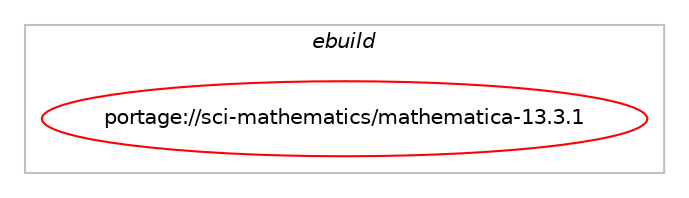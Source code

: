 digraph prolog {

# *************
# Graph options
# *************

newrank=true;
concentrate=true;
compound=true;
graph [rankdir=LR,fontname=Helvetica,fontsize=10,ranksep=1.5];#, ranksep=2.5, nodesep=0.2];
edge  [arrowhead=vee];
node  [fontname=Helvetica,fontsize=10];

# **********
# The ebuild
# **********

subgraph cluster_leftcol {
color=gray;
label=<<i>ebuild</i>>;
id [label="portage://sci-mathematics/mathematica-13.3.1", color=red, width=4, href="../sci-mathematics/mathematica-13.3.1.svg"];
}

# ****************
# The dependencies
# ****************

subgraph cluster_midcol {
color=gray;
label=<<i>dependencies</i>>;
subgraph cluster_compile {
fillcolor="#eeeeee";
style=filled;
label=<<i>compile</i>>;
# *** BEGIN UNKNOWN DEPENDENCY TYPE (TODO) ***
# id -> equal(use_conditional_group(positive,R,portage://sci-mathematics/mathematica-13.3.1,[package_dependency(portage://sci-mathematics/mathematica-13.3.1,install,no,dev-lang,R,none,[,,],[],[])]))
# *** END UNKNOWN DEPENDENCY TYPE (TODO) ***

# *** BEGIN UNKNOWN DEPENDENCY TYPE (TODO) ***
# id -> equal(use_conditional_group(positive,cuda,portage://sci-mathematics/mathematica-13.3.1,[package_dependency(portage://sci-mathematics/mathematica-13.3.1,install,no,dev-util,nvidia-cuda-toolkit,greaterequal,[11,,,11],[],[]),package_dependency(portage://sci-mathematics/mathematica-13.3.1,install,no,dev-util,nvidia-cuda-toolkit,smaller,[13,,,13],[],[])]))
# *** END UNKNOWN DEPENDENCY TYPE (TODO) ***

# *** BEGIN UNKNOWN DEPENDENCY TYPE (TODO) ***
# id -> equal(use_conditional_group(positive,ffmpeg,portage://sci-mathematics/mathematica-13.3.1,[any_of_group([package_dependency(portage://sci-mathematics/mathematica-13.3.1,install,no,media-video,ffmpeg,none,[,,],[slot(0),subslot(56.58.58)],[]),package_dependency(portage://sci-mathematics/mathematica-13.3.1,install,no,media-video,ffmpeg,none,[,,],[slot(0),subslot(58.60.60)],[])])]))
# *** END UNKNOWN DEPENDENCY TYPE (TODO) ***

# *** BEGIN UNKNOWN DEPENDENCY TYPE (TODO) ***
# id -> equal(package_dependency(portage://sci-mathematics/mathematica-13.3.1,install,no,dev-qt,qt5compat,none,[,,],[slot(6)],[]))
# *** END UNKNOWN DEPENDENCY TYPE (TODO) ***

# *** BEGIN UNKNOWN DEPENDENCY TYPE (TODO) ***
# id -> equal(package_dependency(portage://sci-mathematics/mathematica-13.3.1,install,no,dev-qt,qtbase,none,[,,],[slot(6)],[use(enable(eglfs),none),use(enable(wayland),none)]))
# *** END UNKNOWN DEPENDENCY TYPE (TODO) ***

# *** BEGIN UNKNOWN DEPENDENCY TYPE (TODO) ***
# id -> equal(package_dependency(portage://sci-mathematics/mathematica-13.3.1,install,no,dev-qt,qtsvg,none,[,,],[slot(6)],[]))
# *** END UNKNOWN DEPENDENCY TYPE (TODO) ***

# *** BEGIN UNKNOWN DEPENDENCY TYPE (TODO) ***
# id -> equal(package_dependency(portage://sci-mathematics/mathematica-13.3.1,install,no,dev-qt,qtwayland,none,[,,],[slot(6)],[use(enable(compositor),none)]))
# *** END UNKNOWN DEPENDENCY TYPE (TODO) ***

# *** BEGIN UNKNOWN DEPENDENCY TYPE (TODO) ***
# id -> equal(package_dependency(portage://sci-mathematics/mathematica-13.3.1,install,no,media-libs,freetype,none,[,,],[],[]))
# *** END UNKNOWN DEPENDENCY TYPE (TODO) ***

# *** BEGIN UNKNOWN DEPENDENCY TYPE (TODO) ***
# id -> equal(package_dependency(portage://sci-mathematics/mathematica-13.3.1,install,no,virtual,libcrypt,none,[,,],[],[]))
# *** END UNKNOWN DEPENDENCY TYPE (TODO) ***

}
subgraph cluster_compileandrun {
fillcolor="#eeeeee";
style=filled;
label=<<i>compile and run</i>>;
}
subgraph cluster_run {
fillcolor="#eeeeee";
style=filled;
label=<<i>run</i>>;
# *** BEGIN UNKNOWN DEPENDENCY TYPE (TODO) ***
# id -> equal(use_conditional_group(positive,R,portage://sci-mathematics/mathematica-13.3.1,[package_dependency(portage://sci-mathematics/mathematica-13.3.1,run,no,dev-lang,R,none,[,,],[],[])]))
# *** END UNKNOWN DEPENDENCY TYPE (TODO) ***

# *** BEGIN UNKNOWN DEPENDENCY TYPE (TODO) ***
# id -> equal(use_conditional_group(positive,cuda,portage://sci-mathematics/mathematica-13.3.1,[package_dependency(portage://sci-mathematics/mathematica-13.3.1,run,no,dev-util,nvidia-cuda-toolkit,greaterequal,[11,,,11],[],[]),package_dependency(portage://sci-mathematics/mathematica-13.3.1,run,no,dev-util,nvidia-cuda-toolkit,smaller,[13,,,13],[],[])]))
# *** END UNKNOWN DEPENDENCY TYPE (TODO) ***

# *** BEGIN UNKNOWN DEPENDENCY TYPE (TODO) ***
# id -> equal(use_conditional_group(positive,ffmpeg,portage://sci-mathematics/mathematica-13.3.1,[any_of_group([package_dependency(portage://sci-mathematics/mathematica-13.3.1,run,no,media-video,ffmpeg,none,[,,],[slot(0),subslot(56.58.58)],[]),package_dependency(portage://sci-mathematics/mathematica-13.3.1,run,no,media-video,ffmpeg,none,[,,],[slot(0),subslot(58.60.60)],[])])]))
# *** END UNKNOWN DEPENDENCY TYPE (TODO) ***

# *** BEGIN UNKNOWN DEPENDENCY TYPE (TODO) ***
# id -> equal(package_dependency(portage://sci-mathematics/mathematica-13.3.1,run,no,dev-qt,qt5compat,none,[,,],[slot(6)],[]))
# *** END UNKNOWN DEPENDENCY TYPE (TODO) ***

# *** BEGIN UNKNOWN DEPENDENCY TYPE (TODO) ***
# id -> equal(package_dependency(portage://sci-mathematics/mathematica-13.3.1,run,no,dev-qt,qtbase,none,[,,],[slot(6)],[use(enable(eglfs),none),use(enable(wayland),none)]))
# *** END UNKNOWN DEPENDENCY TYPE (TODO) ***

# *** BEGIN UNKNOWN DEPENDENCY TYPE (TODO) ***
# id -> equal(package_dependency(portage://sci-mathematics/mathematica-13.3.1,run,no,dev-qt,qtsvg,none,[,,],[slot(6)],[]))
# *** END UNKNOWN DEPENDENCY TYPE (TODO) ***

# *** BEGIN UNKNOWN DEPENDENCY TYPE (TODO) ***
# id -> equal(package_dependency(portage://sci-mathematics/mathematica-13.3.1,run,no,dev-qt,qtwayland,none,[,,],[slot(6)],[use(enable(compositor),none)]))
# *** END UNKNOWN DEPENDENCY TYPE (TODO) ***

# *** BEGIN UNKNOWN DEPENDENCY TYPE (TODO) ***
# id -> equal(package_dependency(portage://sci-mathematics/mathematica-13.3.1,run,no,media-libs,freetype,none,[,,],[],[]))
# *** END UNKNOWN DEPENDENCY TYPE (TODO) ***

# *** BEGIN UNKNOWN DEPENDENCY TYPE (TODO) ***
# id -> equal(package_dependency(portage://sci-mathematics/mathematica-13.3.1,run,no,virtual,libcrypt,none,[,,],[],[]))
# *** END UNKNOWN DEPENDENCY TYPE (TODO) ***

}
}

# **************
# The candidates
# **************

subgraph cluster_choices {
rank=same;
color=gray;
label=<<i>candidates</i>>;

}

}
